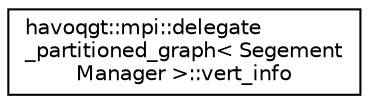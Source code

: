 digraph "Graphical Class Hierarchy"
{
  edge [fontname="Helvetica",fontsize="10",labelfontname="Helvetica",labelfontsize="10"];
  node [fontname="Helvetica",fontsize="10",shape=record];
  rankdir="LR";
  Node1 [label="havoqgt::mpi::delegate\l_partitioned_graph\< Segement\lManager \>::vert_info",height=0.2,width=0.4,color="black", fillcolor="white", style="filled",URL="$classhavoqgt_1_1mpi_1_1delegate__partitioned__graph_1_1vert__info.html"];
}
